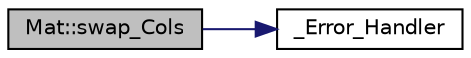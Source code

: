 digraph "Mat::swap_Cols"
{
 // INTERACTIVE_SVG=YES
 // LATEX_PDF_SIZE
  edge [fontname="Helvetica",fontsize="10",labelfontname="Helvetica",labelfontsize="10"];
  node [fontname="Helvetica",fontsize="10",shape=record];
  rankdir="LR";
  Node94 [label="Mat::swap_Cols",height=0.2,width=0.4,color="black", fillcolor="grey75", style="filled", fontcolor="black",tooltip=" "];
  Node94 -> Node95 [color="midnightblue",fontsize="10",style="solid",fontname="Helvetica"];
  Node95 [label="_Error_Handler",height=0.2,width=0.4,color="black", fillcolor="white", style="filled",URL="$main_8cpp.html#a425dc7e549f2b17a4f48496d9561d248",tooltip=" "];
}
